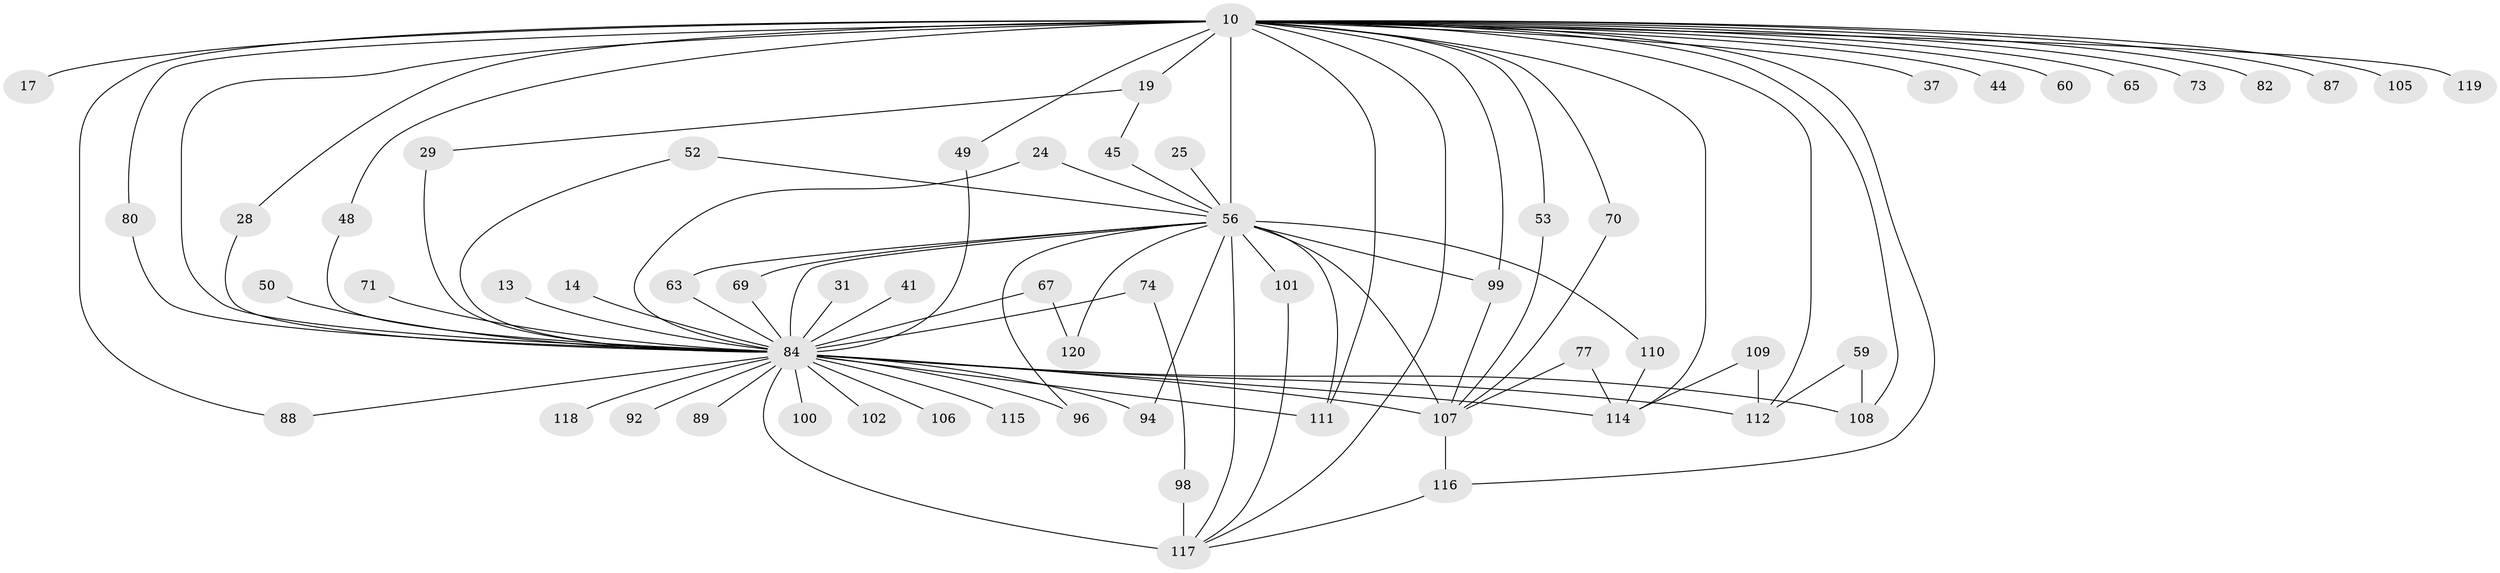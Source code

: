 // original degree distribution, {20: 0.008333333333333333, 21: 0.016666666666666666, 22: 0.016666666666666666, 30: 0.016666666666666666, 27: 0.008333333333333333, 23: 0.008333333333333333, 25: 0.008333333333333333, 3: 0.16666666666666666, 2: 0.6166666666666667, 5: 0.03333333333333333, 4: 0.06666666666666667, 7: 0.008333333333333333, 6: 0.016666666666666666, 10: 0.008333333333333333}
// Generated by graph-tools (version 1.1) at 2025/49/03/04/25 21:49:21]
// undirected, 60 vertices, 94 edges
graph export_dot {
graph [start="1"]
  node [color=gray90,style=filled];
  10 [super="+2+8"];
  13;
  14;
  17;
  19;
  24;
  25;
  28;
  29;
  31;
  37;
  41;
  44 [super="+34"];
  45;
  48;
  49;
  50;
  52;
  53;
  56 [super="+51"];
  59;
  60;
  63 [super="+16"];
  65;
  67 [super="+54"];
  69 [super="+15"];
  70;
  71;
  73;
  74 [super="+26"];
  77;
  80;
  82;
  84 [super="+66+5+9"];
  87;
  88;
  89;
  92;
  94;
  96;
  98;
  99 [super="+40"];
  100;
  101 [super="+95"];
  102;
  105;
  106;
  107 [super="+36+62+61+72"];
  108 [super="+91"];
  109;
  110;
  111 [super="+64+103"];
  112 [super="+22+42+79+76"];
  114 [super="+38+113"];
  115 [super="+86"];
  116 [super="+81"];
  117 [super="+33+90+104+93+12"];
  118;
  119;
  120;
  10 -- 17 [weight=2];
  10 -- 19 [weight=2];
  10 -- 56 [weight=13];
  10 -- 82 [weight=2];
  10 -- 87 [weight=2];
  10 -- 105 [weight=2];
  10 -- 80;
  10 -- 28;
  10 -- 37 [weight=2];
  10 -- 119 [weight=2];
  10 -- 114 [weight=2];
  10 -- 65;
  10 -- 70;
  10 -- 73;
  10 -- 88;
  10 -- 44 [weight=3];
  10 -- 48;
  10 -- 49;
  10 -- 53;
  10 -- 60;
  10 -- 112 [weight=3];
  10 -- 117 [weight=3];
  10 -- 99;
  10 -- 111 [weight=2];
  10 -- 84 [weight=17];
  10 -- 116;
  10 -- 108 [weight=2];
  13 -- 84 [weight=2];
  14 -- 84;
  19 -- 29;
  19 -- 45;
  24 -- 56;
  24 -- 84;
  25 -- 56;
  28 -- 84;
  29 -- 84;
  31 -- 84 [weight=2];
  41 -- 84 [weight=2];
  45 -- 56;
  48 -- 84;
  49 -- 84;
  50 -- 84;
  52 -- 56;
  52 -- 84;
  53 -- 107;
  56 -- 69 [weight=2];
  56 -- 94;
  56 -- 96;
  56 -- 99;
  56 -- 101 [weight=2];
  56 -- 107 [weight=2];
  56 -- 110;
  56 -- 111 [weight=3];
  56 -- 117 [weight=2];
  56 -- 120;
  56 -- 63;
  56 -- 84 [weight=10];
  59 -- 108;
  59 -- 112;
  63 -- 84 [weight=2];
  67 -- 120;
  67 -- 84 [weight=3];
  69 -- 84;
  70 -- 107;
  71 -- 84 [weight=2];
  74 -- 98;
  74 -- 84 [weight=3];
  77 -- 114;
  77 -- 107;
  80 -- 84;
  84 -- 107 [weight=11];
  84 -- 89 [weight=2];
  84 -- 94;
  84 -- 102 [weight=2];
  84 -- 106;
  84 -- 111;
  84 -- 112 [weight=4];
  84 -- 114 [weight=3];
  84 -- 115 [weight=3];
  84 -- 118;
  84 -- 117 [weight=7];
  84 -- 88;
  84 -- 92 [weight=2];
  84 -- 96;
  84 -- 100 [weight=2];
  84 -- 108 [weight=2];
  98 -- 117;
  99 -- 107;
  101 -- 117;
  107 -- 116 [weight=2];
  109 -- 112;
  109 -- 114;
  110 -- 114;
  116 -- 117;
}
